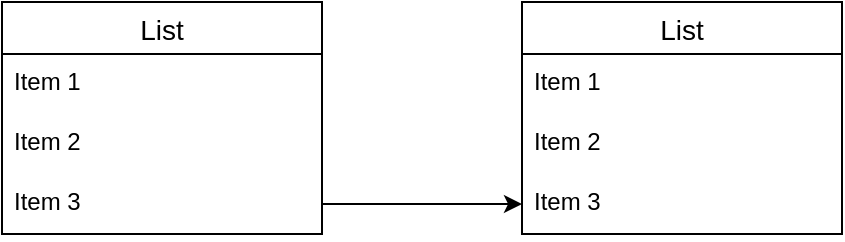 <mxfile version="14.2.4" type="embed" pages="2">
    <diagram id="UWi1m3eC1DkdT0SIn28h" name="ページ1">
        <mxGraphModel dx="406" dy="532" grid="1" gridSize="10" guides="1" tooltips="1" connect="1" arrows="1" fold="1" page="1" pageScale="1" pageWidth="827" pageHeight="1169" math="0" shadow="0">
            <root>
                <mxCell id="0"/>
                <mxCell id="1" parent="0"/>
                <mxCell id="vfMRFuyOJK6CigRQP-Nx-1" value="List" style="swimlane;fontStyle=0;childLayout=stackLayout;horizontal=1;startSize=26;horizontalStack=0;resizeParent=1;resizeParentMax=0;resizeLast=0;collapsible=1;marginBottom=0;align=center;fontSize=14;" vertex="1" parent="1">
                    <mxGeometry x="10" y="70" width="160" height="116" as="geometry"/>
                </mxCell>
                <mxCell id="vfMRFuyOJK6CigRQP-Nx-2" value="Item 1" style="text;strokeColor=none;fillColor=none;spacingLeft=4;spacingRight=4;overflow=hidden;rotatable=0;points=[[0,0.5],[1,0.5]];portConstraint=eastwest;fontSize=12;" vertex="1" parent="vfMRFuyOJK6CigRQP-Nx-1">
                    <mxGeometry y="26" width="160" height="30" as="geometry"/>
                </mxCell>
                <mxCell id="vfMRFuyOJK6CigRQP-Nx-3" value="Item 2" style="text;strokeColor=none;fillColor=none;spacingLeft=4;spacingRight=4;overflow=hidden;rotatable=0;points=[[0,0.5],[1,0.5]];portConstraint=eastwest;fontSize=12;" vertex="1" parent="vfMRFuyOJK6CigRQP-Nx-1">
                    <mxGeometry y="56" width="160" height="30" as="geometry"/>
                </mxCell>
                <mxCell id="vfMRFuyOJK6CigRQP-Nx-4" value="Item 3" style="text;strokeColor=none;fillColor=none;spacingLeft=4;spacingRight=4;overflow=hidden;rotatable=0;points=[[0,0.5],[1,0.5]];portConstraint=eastwest;fontSize=12;" vertex="1" parent="vfMRFuyOJK6CigRQP-Nx-1">
                    <mxGeometry y="86" width="160" height="30" as="geometry"/>
                </mxCell>
                <mxCell id="vfMRFuyOJK6CigRQP-Nx-5" value="List" style="swimlane;fontStyle=0;childLayout=stackLayout;horizontal=1;startSize=26;horizontalStack=0;resizeParent=1;resizeParentMax=0;resizeLast=0;collapsible=1;marginBottom=0;align=center;fontSize=14;" vertex="1" parent="1">
                    <mxGeometry x="270" y="70" width="160" height="116" as="geometry"/>
                </mxCell>
                <mxCell id="vfMRFuyOJK6CigRQP-Nx-6" value="Item 1" style="text;strokeColor=none;fillColor=none;spacingLeft=4;spacingRight=4;overflow=hidden;rotatable=0;points=[[0,0.5],[1,0.5]];portConstraint=eastwest;fontSize=12;" vertex="1" parent="vfMRFuyOJK6CigRQP-Nx-5">
                    <mxGeometry y="26" width="160" height="30" as="geometry"/>
                </mxCell>
                <mxCell id="vfMRFuyOJK6CigRQP-Nx-7" value="Item 2" style="text;strokeColor=none;fillColor=none;spacingLeft=4;spacingRight=4;overflow=hidden;rotatable=0;points=[[0,0.5],[1,0.5]];portConstraint=eastwest;fontSize=12;" vertex="1" parent="vfMRFuyOJK6CigRQP-Nx-5">
                    <mxGeometry y="56" width="160" height="30" as="geometry"/>
                </mxCell>
                <mxCell id="vfMRFuyOJK6CigRQP-Nx-8" value="Item 3" style="text;strokeColor=none;fillColor=none;spacingLeft=4;spacingRight=4;overflow=hidden;rotatable=0;points=[[0,0.5],[1,0.5]];portConstraint=eastwest;fontSize=12;" vertex="1" parent="vfMRFuyOJK6CigRQP-Nx-5">
                    <mxGeometry y="86" width="160" height="30" as="geometry"/>
                </mxCell>
                <mxCell id="vfMRFuyOJK6CigRQP-Nx-9" style="edgeStyle=orthogonalEdgeStyle;rounded=0;orthogonalLoop=1;jettySize=auto;html=1;exitX=1;exitY=0.5;exitDx=0;exitDy=0;entryX=0;entryY=0.5;entryDx=0;entryDy=0;" edge="1" parent="1" source="vfMRFuyOJK6CigRQP-Nx-4" target="vfMRFuyOJK6CigRQP-Nx-8">
                    <mxGeometry relative="1" as="geometry"/>
                </mxCell>
            </root>
        </mxGraphModel>
    </diagram>
    <diagram id="SzerEU-5hIJdZYbvxtni" name="ページ2">
        <mxGraphModel dx="728" dy="680" grid="1" gridSize="10" guides="1" tooltips="1" connect="1" arrows="1" fold="1" page="1" pageScale="1" pageWidth="827" pageHeight="1169" math="0" shadow="0">
            <root>
                <mxCell id="QCSvgXZKN8JgFEa79yHg-0"/>
                <mxCell id="QCSvgXZKN8JgFEa79yHg-1" parent="QCSvgXZKN8JgFEa79yHg-0"/>
            </root>
        </mxGraphModel>
    </diagram>
</mxfile>